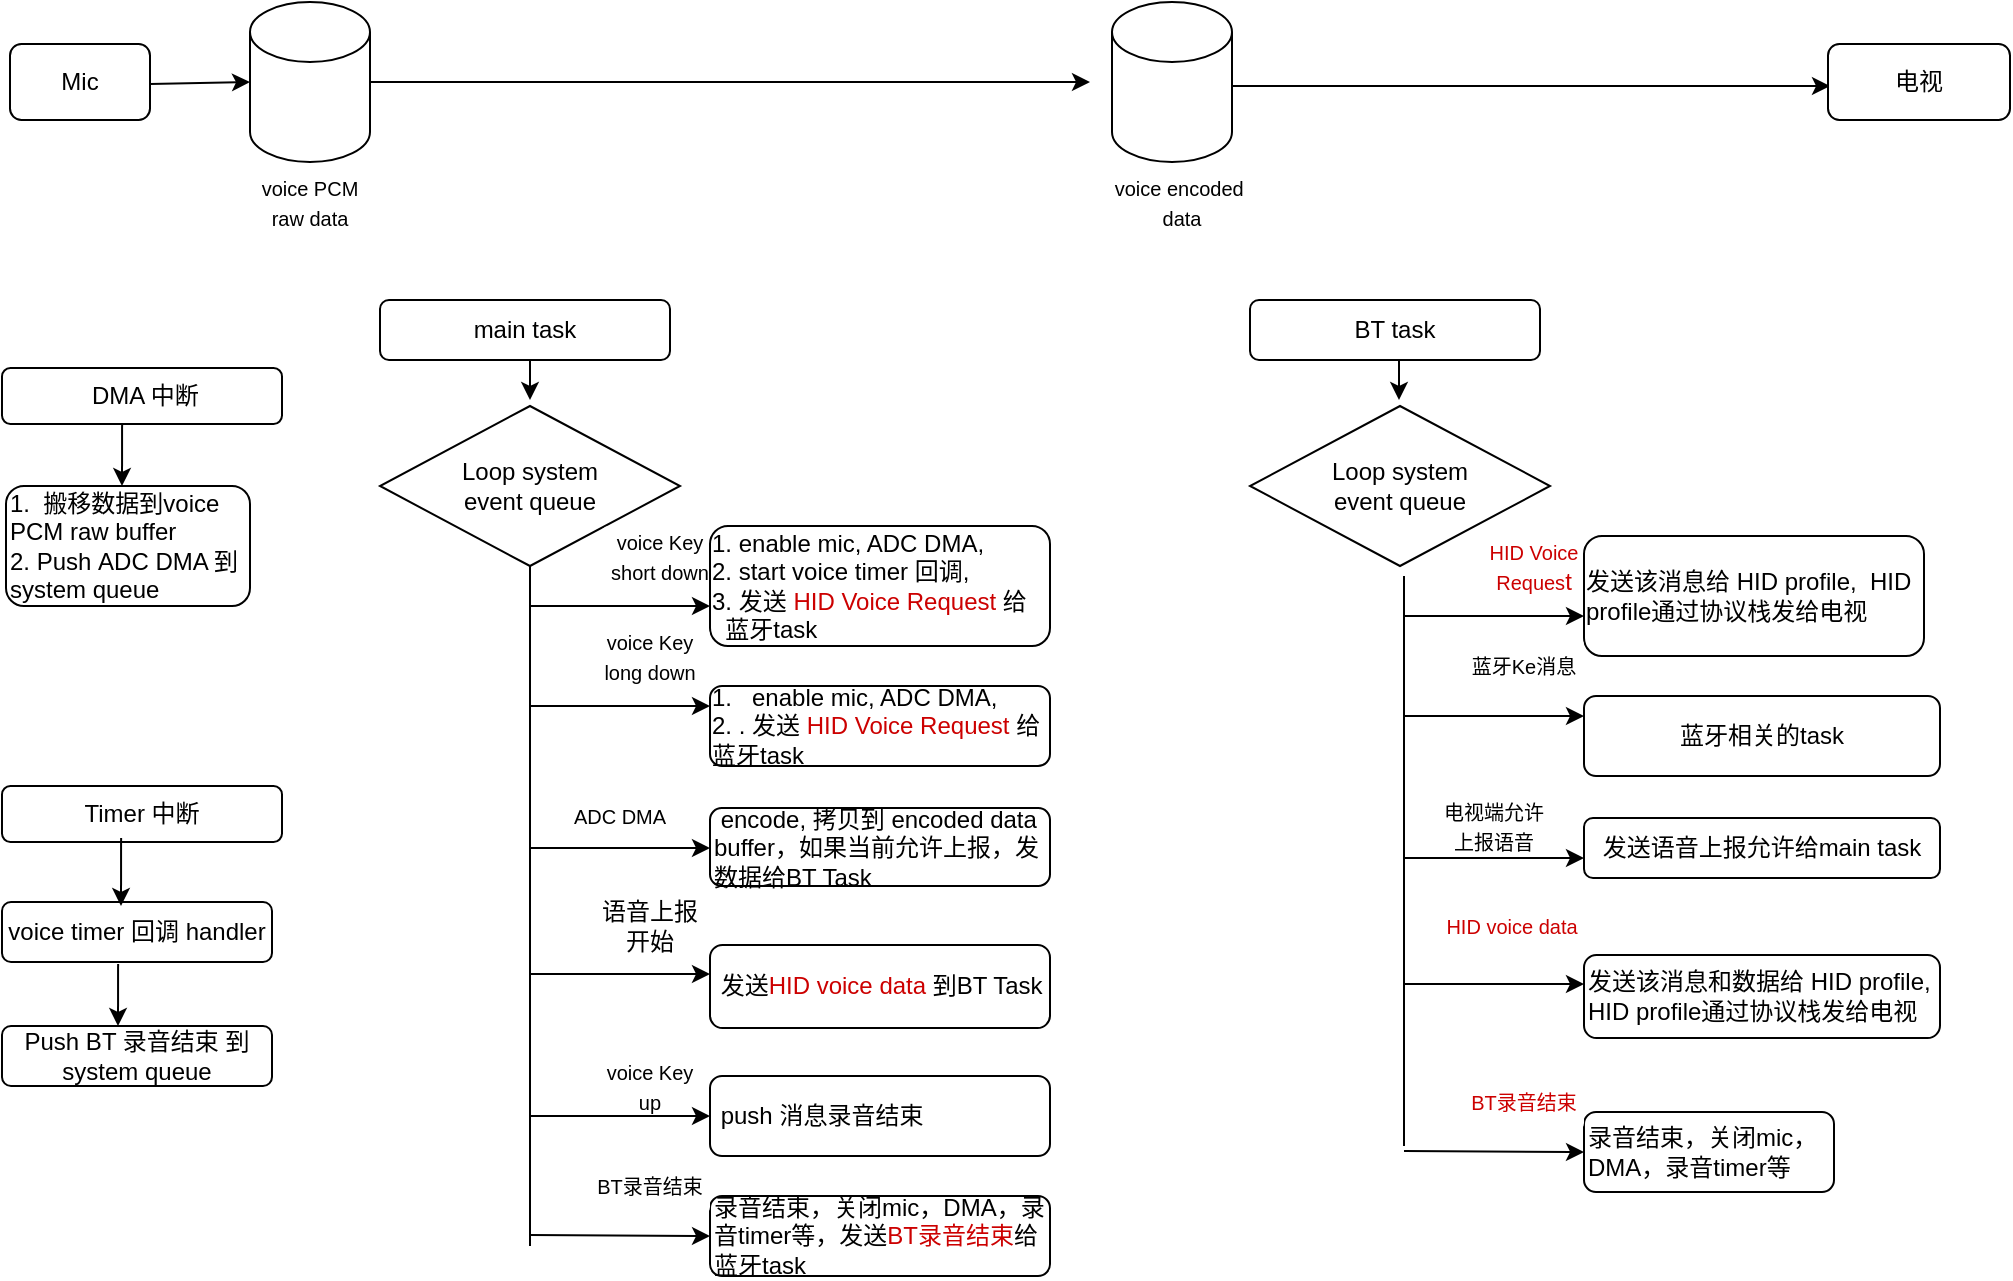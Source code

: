 <mxfile version="13.9.9" type="device"><diagram id="DKmEsEp6R6d68dCV-zDH" name="第 1 页"><mxGraphModel dx="1086" dy="806" grid="1" gridSize="10" guides="1" tooltips="1" connect="1" arrows="1" fold="1" page="1" pageScale="1" pageWidth="1169" pageHeight="827" math="0" shadow="0"><root><mxCell id="0"/><mxCell id="1" parent="0"/><mxCell id="wJYzCBplNxjGpFY7d5uT-1" value="Loop system &lt;br&gt;event queue" style="rhombus;whiteSpace=wrap;html=1;" parent="1" vertex="1"><mxGeometry x="445" y="220" width="150" height="80" as="geometry"/></mxCell><mxCell id="wJYzCBplNxjGpFY7d5uT-2" value="" style="endArrow=none;html=1;entryX=0.5;entryY=1;entryDx=0;entryDy=0;" parent="1" target="wJYzCBplNxjGpFY7d5uT-1" edge="1"><mxGeometry width="50" height="50" relative="1" as="geometry"><mxPoint x="520" y="640" as="sourcePoint"/><mxPoint x="750" y="440" as="targetPoint"/><Array as="points"><mxPoint x="520" y="380"/></Array></mxGeometry></mxCell><mxCell id="wJYzCBplNxjGpFY7d5uT-4" value="" style="endArrow=classic;html=1;" parent="1" edge="1"><mxGeometry width="50" height="50" relative="1" as="geometry"><mxPoint x="520" y="320" as="sourcePoint"/><mxPoint x="610" y="320" as="targetPoint"/></mxGeometry></mxCell><mxCell id="wJYzCBplNxjGpFY7d5uT-5" value="&lt;font style=&quot;font-size: 10px&quot;&gt;voice Key&lt;br&gt;short down&lt;br&gt;&lt;/font&gt;" style="rounded=1;whiteSpace=wrap;html=1;strokeColor=none;" parent="1" vertex="1"><mxGeometry x="555" y="280" width="60" height="30" as="geometry"/></mxCell><mxCell id="wJYzCBplNxjGpFY7d5uT-6" value="&lt;div style=&quot;text-align: left&quot;&gt;&lt;span&gt;1. enable mic, ADC DMA,&amp;nbsp;&lt;/span&gt;&lt;/div&gt;&lt;div style=&quot;text-align: left&quot;&gt;&lt;span&gt;2. start voice timer 回调,&amp;nbsp;&lt;/span&gt;&lt;/div&gt;&lt;div style=&quot;text-align: left&quot;&gt;3. 发送 &lt;font color=&quot;#cc0000&quot;&gt;HID Voice Request &lt;/font&gt;给&amp;nbsp; &amp;nbsp; &amp;nbsp; 蓝牙task&lt;/div&gt;" style="rounded=1;whiteSpace=wrap;html=1;" parent="1" vertex="1"><mxGeometry x="610" y="280" width="170" height="60" as="geometry"/></mxCell><mxCell id="wJYzCBplNxjGpFY7d5uT-7" value="" style="endArrow=classic;html=1;" parent="1" edge="1"><mxGeometry width="50" height="50" relative="1" as="geometry"><mxPoint x="520" y="441" as="sourcePoint"/><mxPoint x="610" y="441" as="targetPoint"/></mxGeometry></mxCell><mxCell id="wJYzCBplNxjGpFY7d5uT-8" value="&lt;font style=&quot;font-size: 10px&quot;&gt;ADC DMA&lt;/font&gt;" style="rounded=1;whiteSpace=wrap;html=1;strokeColor=none;" parent="1" vertex="1"><mxGeometry x="535" y="410" width="60" height="30" as="geometry"/></mxCell><mxCell id="wJYzCBplNxjGpFY7d5uT-9" value="&amp;nbsp;encode, 拷贝到 encoded data buffer，如果当前允许上报，发数据给BT Task" style="rounded=1;whiteSpace=wrap;html=1;align=left;" parent="1" vertex="1"><mxGeometry x="610" y="421" width="170" height="39" as="geometry"/></mxCell><mxCell id="wJYzCBplNxjGpFY7d5uT-10" value="&lt;div&gt;&lt;/div&gt;&amp;nbsp;发送&lt;font color=&quot;#cc0000&quot;&gt;HID voice data &lt;/font&gt;到BT Task" style="rounded=1;whiteSpace=wrap;html=1;align=left;" parent="1" vertex="1"><mxGeometry x="610" y="489.5" width="170" height="41.5" as="geometry"/></mxCell><mxCell id="wJYzCBplNxjGpFY7d5uT-11" value="" style="endArrow=classic;html=1;" parent="1" edge="1"><mxGeometry width="50" height="50" relative="1" as="geometry"><mxPoint x="520" y="504" as="sourcePoint"/><mxPoint x="610" y="504" as="targetPoint"/></mxGeometry></mxCell><mxCell id="wJYzCBplNxjGpFY7d5uT-12" value="语音上报开始" style="rounded=1;whiteSpace=wrap;html=1;strokeColor=none;" parent="1" vertex="1"><mxGeometry x="550" y="465" width="60" height="29.5" as="geometry"/></mxCell><mxCell id="wJYzCBplNxjGpFY7d5uT-13" value="&lt;font style=&quot;font-size: 10px&quot;&gt;voice Key&lt;br&gt;up&lt;br&gt;&lt;/font&gt;" style="rounded=1;whiteSpace=wrap;html=1;strokeColor=none;" parent="1" vertex="1"><mxGeometry x="550" y="545" width="60" height="30" as="geometry"/></mxCell><mxCell id="wJYzCBplNxjGpFY7d5uT-14" value="" style="endArrow=classic;html=1;" parent="1" edge="1"><mxGeometry width="50" height="50" relative="1" as="geometry"><mxPoint x="520" y="575" as="sourcePoint"/><mxPoint x="610" y="575" as="targetPoint"/></mxGeometry></mxCell><mxCell id="wJYzCBplNxjGpFY7d5uT-15" value="&lt;div&gt;&lt;/div&gt;&lt;span&gt;&amp;nbsp;push 消息录音结束&lt;/span&gt;" style="rounded=1;whiteSpace=wrap;html=1;align=left;" parent="1" vertex="1"><mxGeometry x="610" y="555" width="170" height="40" as="geometry"/></mxCell><mxCell id="wJYzCBplNxjGpFY7d5uT-16" value="" style="endArrow=classic;html=1;entryX=0;entryY=0.5;entryDx=0;entryDy=0;" parent="1" target="wJYzCBplNxjGpFY7d5uT-17" edge="1"><mxGeometry width="50" height="50" relative="1" as="geometry"><mxPoint x="520" y="634.5" as="sourcePoint"/><mxPoint x="600" y="634.5" as="targetPoint"/></mxGeometry></mxCell><mxCell id="wJYzCBplNxjGpFY7d5uT-17" value="&lt;div&gt;&lt;/div&gt;录音结束，关闭mic，DMA，录音timer等，发送&lt;font color=&quot;#cc0000&quot;&gt;BT录音结束&lt;/font&gt;给蓝牙task" style="rounded=1;whiteSpace=wrap;html=1;align=left;" parent="1" vertex="1"><mxGeometry x="610" y="615" width="170" height="40" as="geometry"/></mxCell><mxCell id="wJYzCBplNxjGpFY7d5uT-18" value="&lt;font style=&quot;font-size: 10px&quot;&gt;BT录音结束&lt;/font&gt;" style="rounded=1;whiteSpace=wrap;html=1;strokeColor=none;" parent="1" vertex="1"><mxGeometry x="550" y="595" width="60" height="30" as="geometry"/></mxCell><mxCell id="wJYzCBplNxjGpFY7d5uT-19" value="voice timer 回调 handler" style="rounded=1;whiteSpace=wrap;html=1;" parent="1" vertex="1"><mxGeometry x="256" y="468" width="135" height="30" as="geometry"/></mxCell><mxCell id="wJYzCBplNxjGpFY7d5uT-20" value="main task" style="rounded=1;whiteSpace=wrap;html=1;" parent="1" vertex="1"><mxGeometry x="445" y="167" width="145" height="30" as="geometry"/></mxCell><mxCell id="wJYzCBplNxjGpFY7d5uT-21" value="" style="endArrow=classic;html=1;entryX=0.5;entryY=0;entryDx=0;entryDy=0;" parent="1" edge="1"><mxGeometry width="50" height="50" relative="1" as="geometry"><mxPoint x="520" y="197" as="sourcePoint"/><mxPoint x="520" y="217" as="targetPoint"/></mxGeometry></mxCell><mxCell id="wJYzCBplNxjGpFY7d5uT-24" value="" style="endArrow=classic;html=1;exitX=0.43;exitY=1.033;exitDx=0;exitDy=0;exitPerimeter=0;" parent="1" source="wJYzCBplNxjGpFY7d5uT-19" edge="1"><mxGeometry width="50" height="50" relative="1" as="geometry"><mxPoint x="316" y="560" as="sourcePoint"/><mxPoint x="314" y="530" as="targetPoint"/></mxGeometry></mxCell><mxCell id="wJYzCBplNxjGpFY7d5uT-25" value="Push BT 录音结束 到system queue" style="rounded=1;whiteSpace=wrap;html=1;" parent="1" vertex="1"><mxGeometry x="256" y="530" width="135" height="30" as="geometry"/></mxCell><mxCell id="wJYzCBplNxjGpFY7d5uT-26" value="" style="endArrow=classic;html=1;" parent="1" edge="1"><mxGeometry width="50" height="50" relative="1" as="geometry"><mxPoint x="520" y="370" as="sourcePoint"/><mxPoint x="610" y="370" as="targetPoint"/></mxGeometry></mxCell><mxCell id="wJYzCBplNxjGpFY7d5uT-27" value="&lt;div style=&quot;text-align: left&quot;&gt;&lt;span&gt;1.&amp;nbsp; &amp;nbsp;enable mic, ADC DMA,&lt;/span&gt;&lt;/div&gt;&lt;div style=&quot;text-align: left&quot;&gt;2.&amp;nbsp;. 发送 &lt;font color=&quot;#cc0000&quot;&gt;HID Voice Request&lt;/font&gt; 给 蓝牙task&lt;/div&gt;" style="rounded=1;whiteSpace=wrap;html=1;" parent="1" vertex="1"><mxGeometry x="610" y="360" width="170" height="40" as="geometry"/></mxCell><mxCell id="wJYzCBplNxjGpFY7d5uT-28" value="&lt;font style=&quot;font-size: 10px&quot;&gt;voice Key&lt;br&gt;long down&lt;br&gt;&lt;/font&gt;" style="rounded=1;whiteSpace=wrap;html=1;strokeColor=none;" parent="1" vertex="1"><mxGeometry x="550" y="330" width="60" height="30" as="geometry"/></mxCell><mxCell id="wJYzCBplNxjGpFY7d5uT-29" value="BT task" style="rounded=1;whiteSpace=wrap;html=1;" parent="1" vertex="1"><mxGeometry x="880" y="167" width="145" height="30" as="geometry"/></mxCell><mxCell id="wJYzCBplNxjGpFY7d5uT-30" value="Loop system &lt;br&gt;event queue" style="rhombus;whiteSpace=wrap;html=1;" parent="1" vertex="1"><mxGeometry x="880" y="220" width="150" height="80" as="geometry"/></mxCell><mxCell id="wJYzCBplNxjGpFY7d5uT-32" value="" style="endArrow=classic;html=1;entryX=0.5;entryY=0;entryDx=0;entryDy=0;" parent="1" edge="1"><mxGeometry width="50" height="50" relative="1" as="geometry"><mxPoint x="954.5" y="197" as="sourcePoint"/><mxPoint x="954.5" y="217" as="targetPoint"/></mxGeometry></mxCell><mxCell id="wJYzCBplNxjGpFY7d5uT-33" value="" style="endArrow=none;html=1;entryX=0.5;entryY=1;entryDx=0;entryDy=0;" parent="1" edge="1"><mxGeometry width="50" height="50" relative="1" as="geometry"><mxPoint x="957" y="590" as="sourcePoint"/><mxPoint x="957" y="305" as="targetPoint"/><Array as="points"><mxPoint x="957" y="385"/></Array></mxGeometry></mxCell><mxCell id="wJYzCBplNxjGpFY7d5uT-34" value="" style="endArrow=classic;html=1;" parent="1" edge="1"><mxGeometry width="50" height="50" relative="1" as="geometry"><mxPoint x="957" y="325" as="sourcePoint"/><mxPoint x="1047" y="325" as="targetPoint"/></mxGeometry></mxCell><mxCell id="wJYzCBplNxjGpFY7d5uT-35" value="&lt;font&gt;&lt;font color=&quot;#cc0000&quot;&gt;&lt;span style=&quot;text-align: left&quot;&gt;&lt;font style=&quot;font-size: 10px&quot;&gt;HID Voice Reques&lt;/font&gt;&lt;/span&gt;&lt;span style=&quot;font-size: 12px ; text-align: left&quot;&gt;t&lt;/span&gt;&lt;/font&gt;&lt;br&gt;&lt;/font&gt;" style="rounded=1;whiteSpace=wrap;html=1;strokeColor=none;" parent="1" vertex="1"><mxGeometry x="992" y="285" width="60" height="30" as="geometry"/></mxCell><mxCell id="wJYzCBplNxjGpFY7d5uT-36" value="&lt;div style=&quot;text-align: left&quot;&gt;发送该消息给 HID profile,&amp;nbsp; HID profile通过协议栈发给电视&amp;nbsp;&lt;/div&gt;" style="rounded=1;whiteSpace=wrap;html=1;" parent="1" vertex="1"><mxGeometry x="1047" y="285" width="170" height="60" as="geometry"/></mxCell><mxCell id="wJYzCBplNxjGpFY7d5uT-37" value="" style="endArrow=classic;html=1;" parent="1" edge="1"><mxGeometry width="50" height="50" relative="1" as="geometry"><mxPoint x="957" y="446" as="sourcePoint"/><mxPoint x="1047" y="446" as="targetPoint"/></mxGeometry></mxCell><mxCell id="wJYzCBplNxjGpFY7d5uT-38" value="&lt;span style=&quot;font-size: 10px&quot;&gt;电视端允许上报语音&lt;/span&gt;" style="rounded=1;whiteSpace=wrap;html=1;strokeColor=none;" parent="1" vertex="1"><mxGeometry x="972" y="415" width="60" height="30" as="geometry"/></mxCell><mxCell id="wJYzCBplNxjGpFY7d5uT-39" value="发送语音上报允许给main task" style="rounded=1;whiteSpace=wrap;html=1;" parent="1" vertex="1"><mxGeometry x="1047" y="426" width="178" height="30" as="geometry"/></mxCell><mxCell id="wJYzCBplNxjGpFY7d5uT-40" value="&lt;div&gt;&lt;/div&gt;发送该消息和数据给 HID profile,&amp;nbsp; HID profile通过协议栈发给电视&amp;nbsp;" style="rounded=1;whiteSpace=wrap;html=1;align=left;" parent="1" vertex="1"><mxGeometry x="1047" y="494.5" width="178" height="41.5" as="geometry"/></mxCell><mxCell id="wJYzCBplNxjGpFY7d5uT-41" value="" style="endArrow=classic;html=1;" parent="1" edge="1"><mxGeometry width="50" height="50" relative="1" as="geometry"><mxPoint x="957" y="509" as="sourcePoint"/><mxPoint x="1047" y="509" as="targetPoint"/></mxGeometry></mxCell><mxCell id="wJYzCBplNxjGpFY7d5uT-42" value="&lt;span style=&quot;color: rgb(204 , 0 , 0) ; text-align: left&quot;&gt;&lt;font style=&quot;font-size: 10px&quot;&gt;HID voice data&lt;/font&gt;&lt;/span&gt;" style="rounded=1;whiteSpace=wrap;html=1;strokeColor=none;" parent="1" vertex="1"><mxGeometry x="975" y="464.5" width="72" height="30" as="geometry"/></mxCell><mxCell id="wJYzCBplNxjGpFY7d5uT-46" value="" style="endArrow=classic;html=1;entryX=0;entryY=0.5;entryDx=0;entryDy=0;" parent="1" target="wJYzCBplNxjGpFY7d5uT-47" edge="1"><mxGeometry width="50" height="50" relative="1" as="geometry"><mxPoint x="957" y="592.5" as="sourcePoint"/><mxPoint x="1037" y="592.5" as="targetPoint"/></mxGeometry></mxCell><mxCell id="wJYzCBplNxjGpFY7d5uT-47" value="&lt;div&gt;&lt;/div&gt;&lt;span&gt;录音结束，关闭mic，DMA，录音timer等&lt;/span&gt;" style="rounded=1;whiteSpace=wrap;html=1;align=left;" parent="1" vertex="1"><mxGeometry x="1047" y="573" width="125" height="40" as="geometry"/></mxCell><mxCell id="wJYzCBplNxjGpFY7d5uT-48" value="&lt;font style=&quot;font-size: 10px&quot; color=&quot;#cc0000&quot;&gt;BT录音结束&lt;/font&gt;" style="rounded=1;whiteSpace=wrap;html=1;strokeColor=none;" parent="1" vertex="1"><mxGeometry x="987" y="553" width="60" height="30" as="geometry"/></mxCell><mxCell id="wJYzCBplNxjGpFY7d5uT-49" value="" style="endArrow=classic;html=1;" parent="1" edge="1"><mxGeometry width="50" height="50" relative="1" as="geometry"><mxPoint x="957" y="375" as="sourcePoint"/><mxPoint x="1047" y="375" as="targetPoint"/></mxGeometry></mxCell><mxCell id="wJYzCBplNxjGpFY7d5uT-50" value="&lt;div style=&quot;text-align: left&quot;&gt;蓝牙相关的task&lt;/div&gt;" style="rounded=1;whiteSpace=wrap;html=1;" parent="1" vertex="1"><mxGeometry x="1047" y="365" width="178" height="40" as="geometry"/></mxCell><mxCell id="wJYzCBplNxjGpFY7d5uT-51" value="&lt;font style=&quot;font-size: 10px&quot;&gt;蓝牙Ke消息&lt;br&gt;&lt;/font&gt;" style="rounded=1;whiteSpace=wrap;html=1;strokeColor=none;" parent="1" vertex="1"><mxGeometry x="987" y="335" width="60" height="30" as="geometry"/></mxCell><mxCell id="wJYzCBplNxjGpFY7d5uT-55" value="" style="shape=cylinder3;whiteSpace=wrap;html=1;boundedLbl=1;backgroundOutline=1;size=15;" parent="1" vertex="1"><mxGeometry x="380" y="18" width="60" height="80" as="geometry"/></mxCell><mxCell id="wJYzCBplNxjGpFY7d5uT-56" value="" style="shape=cylinder3;whiteSpace=wrap;html=1;boundedLbl=1;backgroundOutline=1;size=15;" parent="1" vertex="1"><mxGeometry x="811" y="18" width="60" height="80" as="geometry"/></mxCell><mxCell id="wJYzCBplNxjGpFY7d5uT-57" value="&lt;font style=&quot;font-size: 10px&quot;&gt;voice PCM raw data&lt;br&gt;&lt;/font&gt;" style="rounded=1;whiteSpace=wrap;html=1;strokeColor=none;" parent="1" vertex="1"><mxGeometry x="380" y="103" width="60" height="30" as="geometry"/></mxCell><mxCell id="wJYzCBplNxjGpFY7d5uT-58" value="&lt;font style=&quot;font-size: 10px&quot;&gt;voice encoded&amp;nbsp; data&lt;br&gt;&lt;/font&gt;" style="rounded=1;whiteSpace=wrap;html=1;strokeColor=none;" parent="1" vertex="1"><mxGeometry x="811" y="103" width="70" height="30" as="geometry"/></mxCell><mxCell id="wJYzCBplNxjGpFY7d5uT-60" value="Mic" style="rounded=1;whiteSpace=wrap;html=1;" parent="1" vertex="1"><mxGeometry x="260" y="39" width="70" height="38" as="geometry"/></mxCell><mxCell id="wJYzCBplNxjGpFY7d5uT-61" value="Timer 中断" style="rounded=1;whiteSpace=wrap;html=1;" parent="1" vertex="1"><mxGeometry x="256" y="410" width="140" height="28" as="geometry"/></mxCell><mxCell id="wJYzCBplNxjGpFY7d5uT-62" value="" style="endArrow=classic;html=1;exitX=0.43;exitY=1.033;exitDx=0;exitDy=0;exitPerimeter=0;" parent="1" edge="1"><mxGeometry width="50" height="50" relative="1" as="geometry"><mxPoint x="315.55" y="435.99" as="sourcePoint"/><mxPoint x="315.5" y="470" as="targetPoint"/></mxGeometry></mxCell><mxCell id="wJYzCBplNxjGpFY7d5uT-63" value="" style="endArrow=classic;html=1;entryX=0;entryY=0.5;entryDx=0;entryDy=0;entryPerimeter=0;" parent="1" target="wJYzCBplNxjGpFY7d5uT-55" edge="1"><mxGeometry width="50" height="50" relative="1" as="geometry"><mxPoint x="330" y="59" as="sourcePoint"/><mxPoint x="380" y="61.5" as="targetPoint"/></mxGeometry></mxCell><mxCell id="wJYzCBplNxjGpFY7d5uT-65" value="" style="endArrow=classic;html=1;" parent="1" edge="1"><mxGeometry width="50" height="50" relative="1" as="geometry"><mxPoint x="440" y="58" as="sourcePoint"/><mxPoint x="800" y="58" as="targetPoint"/></mxGeometry></mxCell><mxCell id="wJYzCBplNxjGpFY7d5uT-66" value="" style="endArrow=classic;html=1;" parent="1" edge="1"><mxGeometry width="50" height="50" relative="1" as="geometry"><mxPoint x="871" y="60" as="sourcePoint"/><mxPoint x="1170" y="60" as="targetPoint"/></mxGeometry></mxCell><mxCell id="wJYzCBplNxjGpFY7d5uT-67" value="电视" style="rounded=1;whiteSpace=wrap;html=1;" parent="1" vertex="1"><mxGeometry x="1169" y="39" width="91" height="38" as="geometry"/></mxCell><mxCell id="wJYzCBplNxjGpFY7d5uT-69" value="&amp;nbsp;DMA 中断" style="rounded=1;whiteSpace=wrap;html=1;" parent="1" vertex="1"><mxGeometry x="256" y="201" width="140" height="28" as="geometry"/></mxCell><mxCell id="wJYzCBplNxjGpFY7d5uT-70" value="" style="endArrow=classic;html=1;exitX=0.43;exitY=1.033;exitDx=0;exitDy=0;exitPerimeter=0;" parent="1" edge="1"><mxGeometry width="50" height="50" relative="1" as="geometry"><mxPoint x="316.05" y="228.99" as="sourcePoint"/><mxPoint x="316" y="260" as="targetPoint"/></mxGeometry></mxCell><mxCell id="wJYzCBplNxjGpFY7d5uT-71" value="&lt;font style=&quot;font-size: 12px&quot;&gt;1.&amp;nbsp; 搬移数据到voice PCM raw buffer&amp;nbsp;&lt;br&gt;2. Push&amp;nbsp;ADC DMA 到 system queue&lt;/font&gt;" style="rounded=1;whiteSpace=wrap;html=1;align=left;" parent="1" vertex="1"><mxGeometry x="258" y="260" width="122" height="60" as="geometry"/></mxCell></root></mxGraphModel></diagram></mxfile>